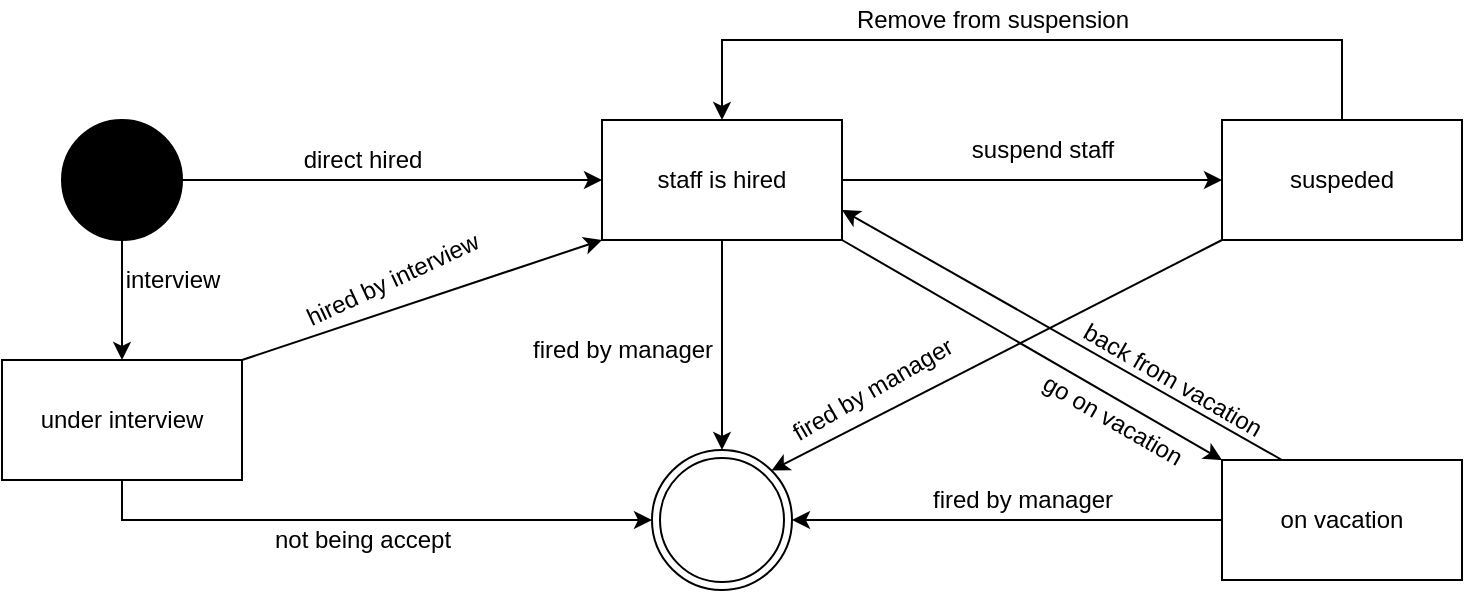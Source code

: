 <mxfile version="13.5.1" type="device"><diagram name="Page-1" id="0783ab3e-0a74-02c8-0abd-f7b4e66b4bec"><mxGraphModel dx="1146" dy="554" grid="1" gridSize="10" guides="1" tooltips="1" connect="1" arrows="1" fold="1" page="1" pageScale="1" pageWidth="850" pageHeight="1100" background="#ffffff" math="0" shadow="0"><root><mxCell id="0"/><mxCell id="1" parent="0"/><mxCell id="CXk1YlQy3kcC19j11fF0-4" value="" style="edgeStyle=orthogonalEdgeStyle;rounded=0;orthogonalLoop=1;jettySize=auto;html=1;" edge="1" parent="1" source="CXk1YlQy3kcC19j11fF0-2" target="CXk1YlQy3kcC19j11fF0-3"><mxGeometry relative="1" as="geometry"/></mxCell><mxCell id="CXk1YlQy3kcC19j11fF0-32" style="edgeStyle=orthogonalEdgeStyle;rounded=0;orthogonalLoop=1;jettySize=auto;html=1;entryX=0.5;entryY=0;entryDx=0;entryDy=0;" edge="1" parent="1" source="CXk1YlQy3kcC19j11fF0-2" target="CXk1YlQy3kcC19j11fF0-30"><mxGeometry relative="1" as="geometry"/></mxCell><mxCell id="CXk1YlQy3kcC19j11fF0-2" value="" style="ellipse;whiteSpace=wrap;html=1;aspect=fixed;fillColor=#000000;" vertex="1" parent="1"><mxGeometry x="90" y="290" width="60" height="60" as="geometry"/></mxCell><mxCell id="CXk1YlQy3kcC19j11fF0-7" value="" style="edgeStyle=orthogonalEdgeStyle;rounded=0;orthogonalLoop=1;jettySize=auto;html=1;" edge="1" parent="1" source="CXk1YlQy3kcC19j11fF0-3" target="CXk1YlQy3kcC19j11fF0-6"><mxGeometry relative="1" as="geometry"/></mxCell><mxCell id="CXk1YlQy3kcC19j11fF0-20" style="edgeStyle=orthogonalEdgeStyle;rounded=0;orthogonalLoop=1;jettySize=auto;html=1;entryX=0.5;entryY=0;entryDx=0;entryDy=0;" edge="1" parent="1" source="CXk1YlQy3kcC19j11fF0-3" target="CXk1YlQy3kcC19j11fF0-13"><mxGeometry relative="1" as="geometry"/></mxCell><mxCell id="CXk1YlQy3kcC19j11fF0-3" value="staff is hired" style="whiteSpace=wrap;html=1;fillColor=#FFFFFF;" vertex="1" parent="1"><mxGeometry x="360" y="290" width="120" height="60" as="geometry"/></mxCell><mxCell id="CXk1YlQy3kcC19j11fF0-5" value="direct hired" style="text;html=1;align=center;verticalAlign=middle;resizable=0;points=[];autosize=1;" vertex="1" parent="1"><mxGeometry x="205" y="300" width="70" height="20" as="geometry"/></mxCell><mxCell id="CXk1YlQy3kcC19j11fF0-22" style="edgeStyle=orthogonalEdgeStyle;rounded=0;orthogonalLoop=1;jettySize=auto;html=1;entryX=0.5;entryY=0;entryDx=0;entryDy=0;" edge="1" parent="1" source="CXk1YlQy3kcC19j11fF0-6" target="CXk1YlQy3kcC19j11fF0-3"><mxGeometry relative="1" as="geometry"><Array as="points"><mxPoint x="730" y="250"/><mxPoint x="420" y="250"/></Array></mxGeometry></mxCell><mxCell id="CXk1YlQy3kcC19j11fF0-6" value="suspeded" style="whiteSpace=wrap;html=1;fillColor=#FFFFFF;" vertex="1" parent="1"><mxGeometry x="670" y="290" width="120" height="60" as="geometry"/></mxCell><mxCell id="CXk1YlQy3kcC19j11fF0-8" value="suspend staff" style="text;html=1;align=center;verticalAlign=middle;resizable=0;points=[];autosize=1;" vertex="1" parent="1"><mxGeometry x="535" y="295" width="90" height="20" as="geometry"/></mxCell><mxCell id="CXk1YlQy3kcC19j11fF0-14" style="edgeStyle=orthogonalEdgeStyle;rounded=0;orthogonalLoop=1;jettySize=auto;html=1;exitX=0;exitY=0.5;exitDx=0;exitDy=0;entryX=1;entryY=0.5;entryDx=0;entryDy=0;" edge="1" parent="1" source="CXk1YlQy3kcC19j11fF0-9" target="CXk1YlQy3kcC19j11fF0-13"><mxGeometry relative="1" as="geometry"/></mxCell><mxCell id="CXk1YlQy3kcC19j11fF0-9" value="on vacation" style="whiteSpace=wrap;html=1;fillColor=#FFFFFF;" vertex="1" parent="1"><mxGeometry x="670" y="460" width="120" height="60" as="geometry"/></mxCell><mxCell id="CXk1YlQy3kcC19j11fF0-13" value="" style="ellipse;shape=doubleEllipse;whiteSpace=wrap;html=1;aspect=fixed;fillColor=#FFFFFF;" vertex="1" parent="1"><mxGeometry x="385" y="455" width="70" height="70" as="geometry"/></mxCell><mxCell id="CXk1YlQy3kcC19j11fF0-15" value="fired by manager" style="text;html=1;align=center;verticalAlign=middle;resizable=0;points=[];autosize=1;" vertex="1" parent="1"><mxGeometry x="515" y="470" width="110" height="20" as="geometry"/></mxCell><mxCell id="CXk1YlQy3kcC19j11fF0-18" value="" style="endArrow=classic;html=1;exitX=0;exitY=1;exitDx=0;exitDy=0;entryX=1;entryY=0;entryDx=0;entryDy=0;" edge="1" parent="1" source="CXk1YlQy3kcC19j11fF0-6" target="CXk1YlQy3kcC19j11fF0-13"><mxGeometry width="50" height="50" relative="1" as="geometry"><mxPoint x="510" y="400" as="sourcePoint"/><mxPoint x="560" y="350" as="targetPoint"/></mxGeometry></mxCell><mxCell id="CXk1YlQy3kcC19j11fF0-19" value="fired by manager" style="text;html=1;align=center;verticalAlign=middle;resizable=0;points=[];autosize=1;rotation=-30;" vertex="1" parent="1"><mxGeometry x="440" y="415" width="110" height="20" as="geometry"/></mxCell><mxCell id="CXk1YlQy3kcC19j11fF0-21" value="fired by manager" style="text;html=1;align=center;verticalAlign=middle;resizable=0;points=[];autosize=1;" vertex="1" parent="1"><mxGeometry x="315" y="395" width="110" height="20" as="geometry"/></mxCell><mxCell id="CXk1YlQy3kcC19j11fF0-23" value="Remove from suspension" style="text;html=1;align=center;verticalAlign=middle;resizable=0;points=[];autosize=1;" vertex="1" parent="1"><mxGeometry x="480" y="230" width="150" height="20" as="geometry"/></mxCell><mxCell id="CXk1YlQy3kcC19j11fF0-25" value="" style="endArrow=classic;html=1;exitX=1;exitY=1;exitDx=0;exitDy=0;entryX=0;entryY=0;entryDx=0;entryDy=0;" edge="1" parent="1" source="CXk1YlQy3kcC19j11fF0-3" target="CXk1YlQy3kcC19j11fF0-9"><mxGeometry width="50" height="50" relative="1" as="geometry"><mxPoint x="520" y="410" as="sourcePoint"/><mxPoint x="570" y="360" as="targetPoint"/></mxGeometry></mxCell><mxCell id="CXk1YlQy3kcC19j11fF0-26" value="go on vacation" style="text;html=1;align=center;verticalAlign=middle;resizable=0;points=[];autosize=1;rotation=30;" vertex="1" parent="1"><mxGeometry x="570" y="430" width="90" height="20" as="geometry"/></mxCell><mxCell id="CXk1YlQy3kcC19j11fF0-27" value="" style="endArrow=classic;html=1;exitX=0.25;exitY=0;exitDx=0;exitDy=0;entryX=1;entryY=0.75;entryDx=0;entryDy=0;" edge="1" parent="1" source="CXk1YlQy3kcC19j11fF0-9" target="CXk1YlQy3kcC19j11fF0-3"><mxGeometry width="50" height="50" relative="1" as="geometry"><mxPoint x="700" y="440" as="sourcePoint"/><mxPoint x="570" y="360" as="targetPoint"/></mxGeometry></mxCell><mxCell id="CXk1YlQy3kcC19j11fF0-29" value="back from vacation" style="text;html=1;align=center;verticalAlign=middle;resizable=0;points=[];autosize=1;rotation=30;" vertex="1" parent="1"><mxGeometry x="585" y="410" width="120" height="20" as="geometry"/></mxCell><mxCell id="CXk1YlQy3kcC19j11fF0-34" style="edgeStyle=orthogonalEdgeStyle;rounded=0;orthogonalLoop=1;jettySize=auto;html=1;entryX=0;entryY=0.5;entryDx=0;entryDy=0;" edge="1" parent="1" source="CXk1YlQy3kcC19j11fF0-30" target="CXk1YlQy3kcC19j11fF0-13"><mxGeometry relative="1" as="geometry"><Array as="points"><mxPoint x="120" y="490"/></Array></mxGeometry></mxCell><mxCell id="CXk1YlQy3kcC19j11fF0-30" value="under interview" style="rounded=0;whiteSpace=wrap;html=1;strokeColor=#000000;fillColor=#FFFFFF;" vertex="1" parent="1"><mxGeometry x="60" y="410" width="120" height="60" as="geometry"/></mxCell><mxCell id="CXk1YlQy3kcC19j11fF0-33" value="&lt;span&gt;interview&lt;/span&gt;" style="text;html=1;align=center;verticalAlign=middle;resizable=0;points=[];autosize=1;" vertex="1" parent="1"><mxGeometry x="115" y="360" width="60" height="20" as="geometry"/></mxCell><mxCell id="CXk1YlQy3kcC19j11fF0-35" value="not being accept" style="text;html=1;align=center;verticalAlign=middle;resizable=0;points=[];autosize=1;" vertex="1" parent="1"><mxGeometry x="190" y="490" width="100" height="20" as="geometry"/></mxCell><mxCell id="CXk1YlQy3kcC19j11fF0-36" value="" style="endArrow=classic;html=1;exitX=1;exitY=0;exitDx=0;exitDy=0;entryX=0;entryY=1;entryDx=0;entryDy=0;" edge="1" parent="1" source="CXk1YlQy3kcC19j11fF0-30" target="CXk1YlQy3kcC19j11fF0-3"><mxGeometry width="50" height="50" relative="1" as="geometry"><mxPoint x="520" y="410" as="sourcePoint"/><mxPoint x="570" y="360" as="targetPoint"/></mxGeometry></mxCell><mxCell id="CXk1YlQy3kcC19j11fF0-38" value="hired by interview" style="text;html=1;align=center;verticalAlign=middle;resizable=0;points=[];autosize=1;rotation=-25;" vertex="1" parent="1"><mxGeometry x="200" y="360" width="110" height="20" as="geometry"/></mxCell></root></mxGraphModel></diagram></mxfile>